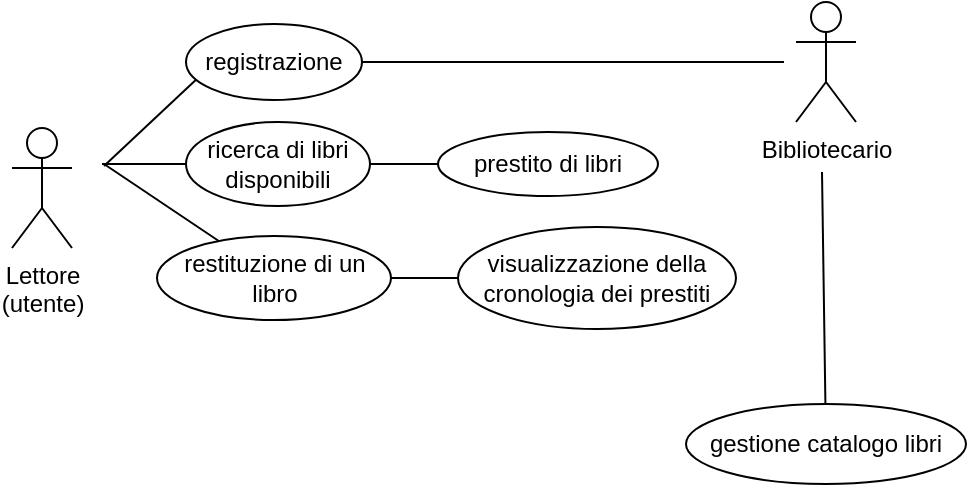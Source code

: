 <mxfile version="26.1.1">
  <diagram name="Page-1" id="4zOrk3SysmSLn5G8nSdS">
    <mxGraphModel dx="1614" dy="1652" grid="0" gridSize="10" guides="1" tooltips="1" connect="1" arrows="1" fold="1" page="0" pageScale="1" pageWidth="827" pageHeight="1169" math="0" shadow="0">
      <root>
        <mxCell id="0" />
        <mxCell id="1" parent="0" />
        <mxCell id="yy7elqos4AXIlPJkgYCK-2" value="Lettore&lt;div&gt;(utente)&lt;/div&gt;" style="shape=umlActor;verticalLabelPosition=bottom;verticalAlign=top;html=1;outlineConnect=0;" vertex="1" parent="1">
          <mxGeometry x="-837" y="-932" width="30" height="60" as="geometry" />
        </mxCell>
        <mxCell id="yy7elqos4AXIlPJkgYCK-3" value="" style="endArrow=none;html=1;rounded=0;fontSize=12;startSize=8;endSize=8;curved=1;" edge="1" parent="1">
          <mxGeometry width="50" height="50" relative="1" as="geometry">
            <mxPoint x="-791" y="-913" as="sourcePoint" />
            <mxPoint x="-743" y="-958" as="targetPoint" />
          </mxGeometry>
        </mxCell>
        <mxCell id="yy7elqos4AXIlPJkgYCK-4" value="registrazione" style="ellipse;whiteSpace=wrap;html=1;" vertex="1" parent="1">
          <mxGeometry x="-750" y="-984" width="88" height="38" as="geometry" />
        </mxCell>
        <mxCell id="yy7elqos4AXIlPJkgYCK-6" value="" style="endArrow=none;html=1;rounded=0;fontSize=12;startSize=8;endSize=8;curved=1;" edge="1" parent="1" target="yy7elqos4AXIlPJkgYCK-7">
          <mxGeometry width="50" height="50" relative="1" as="geometry">
            <mxPoint x="-792" y="-914" as="sourcePoint" />
            <mxPoint x="-707" y="-911" as="targetPoint" />
          </mxGeometry>
        </mxCell>
        <mxCell id="yy7elqos4AXIlPJkgYCK-7" value="ricerca di libri disponibili" style="ellipse;whiteSpace=wrap;html=1;" vertex="1" parent="1">
          <mxGeometry x="-750" y="-935" width="92" height="42" as="geometry" />
        </mxCell>
        <mxCell id="yy7elqos4AXIlPJkgYCK-9" value="prestito di libri" style="ellipse;whiteSpace=wrap;html=1;" vertex="1" parent="1">
          <mxGeometry x="-624" y="-930" width="110" height="32" as="geometry" />
        </mxCell>
        <mxCell id="yy7elqos4AXIlPJkgYCK-15" value="" style="endArrow=none;html=1;rounded=0;fontSize=12;startSize=8;endSize=8;curved=1;" edge="1" parent="1" target="yy7elqos4AXIlPJkgYCK-16">
          <mxGeometry width="50" height="50" relative="1" as="geometry">
            <mxPoint x="-791" y="-914" as="sourcePoint" />
            <mxPoint x="-788" y="-912" as="targetPoint" />
          </mxGeometry>
        </mxCell>
        <mxCell id="yy7elqos4AXIlPJkgYCK-16" value="restituzione di un libro" style="ellipse;whiteSpace=wrap;html=1;" vertex="1" parent="1">
          <mxGeometry x="-764.5" y="-878" width="117" height="42" as="geometry" />
        </mxCell>
        <mxCell id="yy7elqos4AXIlPJkgYCK-17" value="visualizzazione della cronologia dei prestiti" style="ellipse;whiteSpace=wrap;html=1;" vertex="1" parent="1">
          <mxGeometry x="-614" y="-882.5" width="139" height="51" as="geometry" />
        </mxCell>
        <mxCell id="yy7elqos4AXIlPJkgYCK-20" value="gestione catalogo libri" style="ellipse;whiteSpace=wrap;html=1;" vertex="1" parent="1">
          <mxGeometry x="-500" y="-794" width="140" height="40" as="geometry" />
        </mxCell>
        <mxCell id="yy7elqos4AXIlPJkgYCK-21" value="Bibliotecario" style="shape=umlActor;verticalLabelPosition=bottom;verticalAlign=top;html=1;" vertex="1" parent="1">
          <mxGeometry x="-445" y="-995" width="30" height="60" as="geometry" />
        </mxCell>
        <mxCell id="yy7elqos4AXIlPJkgYCK-28" value="" style="endArrow=none;html=1;rounded=0;fontSize=12;startSize=8;endSize=8;curved=1;entryX=1;entryY=0.5;entryDx=0;entryDy=0;" edge="1" parent="1" target="yy7elqos4AXIlPJkgYCK-4">
          <mxGeometry width="50" height="50" relative="1" as="geometry">
            <mxPoint x="-451" y="-965" as="sourcePoint" />
            <mxPoint x="-607" y="-945" as="targetPoint" />
          </mxGeometry>
        </mxCell>
        <mxCell id="yy7elqos4AXIlPJkgYCK-29" value="" style="endArrow=none;html=1;rounded=0;fontSize=12;startSize=8;endSize=8;curved=1;exitX=1;exitY=0.5;exitDx=0;exitDy=0;entryX=0;entryY=0.5;entryDx=0;entryDy=0;" edge="1" parent="1" source="yy7elqos4AXIlPJkgYCK-7" target="yy7elqos4AXIlPJkgYCK-9">
          <mxGeometry width="50" height="50" relative="1" as="geometry">
            <mxPoint x="-621" y="-870" as="sourcePoint" />
            <mxPoint x="-571" y="-920" as="targetPoint" />
          </mxGeometry>
        </mxCell>
        <mxCell id="yy7elqos4AXIlPJkgYCK-30" value="" style="endArrow=none;html=1;rounded=0;fontSize=12;startSize=8;endSize=8;curved=1;exitX=1;exitY=0.5;exitDx=0;exitDy=0;entryX=0;entryY=0.5;entryDx=0;entryDy=0;" edge="1" parent="1" source="yy7elqos4AXIlPJkgYCK-16" target="yy7elqos4AXIlPJkgYCK-17">
          <mxGeometry width="50" height="50" relative="1" as="geometry">
            <mxPoint x="-621" y="-870" as="sourcePoint" />
            <mxPoint x="-571" y="-920" as="targetPoint" />
          </mxGeometry>
        </mxCell>
        <mxCell id="yy7elqos4AXIlPJkgYCK-32" value="" style="endArrow=none;html=1;rounded=0;fontSize=12;startSize=8;endSize=8;curved=1;" edge="1" parent="1" source="yy7elqos4AXIlPJkgYCK-20">
          <mxGeometry width="50" height="50" relative="1" as="geometry">
            <mxPoint x="-465" y="-847" as="sourcePoint" />
            <mxPoint x="-432" y="-910" as="targetPoint" />
          </mxGeometry>
        </mxCell>
      </root>
    </mxGraphModel>
  </diagram>
</mxfile>
